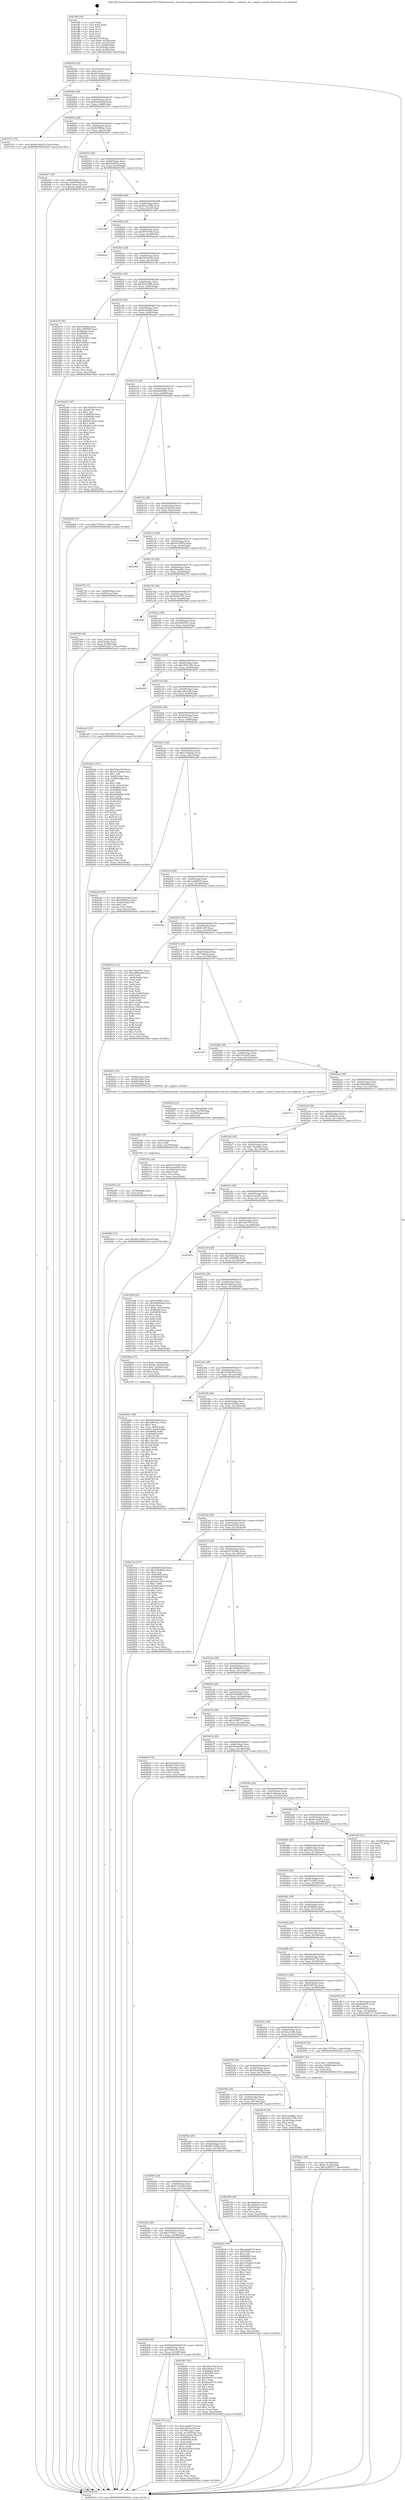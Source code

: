 digraph "0x401ff0" {
  label = "0x401ff0 (/mnt/c/Users/mathe/Desktop/tcc/POCII/binaries/extr_linuxdriversgpudrmamddisplaydcdcn10dcn10_hubbub.c_hubbub1_dcc_support_swizzle_Final-ollvm.out::main(0))"
  labelloc = "t"
  node[shape=record]

  Entry [label="",width=0.3,height=0.3,shape=circle,fillcolor=black,style=filled]
  "0x402022" [label="{
     0x402022 [32]\l
     | [instrs]\l
     &nbsp;&nbsp;0x402022 \<+6\>: mov -0xac(%rbp),%eax\l
     &nbsp;&nbsp;0x402028 \<+2\>: mov %eax,%ecx\l
     &nbsp;&nbsp;0x40202a \<+6\>: sub $0x84253ded,%ecx\l
     &nbsp;&nbsp;0x402030 \<+6\>: mov %eax,-0xb0(%rbp)\l
     &nbsp;&nbsp;0x402036 \<+6\>: mov %ecx,-0xb4(%rbp)\l
     &nbsp;&nbsp;0x40203c \<+6\>: je 0000000000403370 \<main+0x1380\>\l
  }"]
  "0x403370" [label="{
     0x403370\l
  }", style=dashed]
  "0x402042" [label="{
     0x402042 [28]\l
     | [instrs]\l
     &nbsp;&nbsp;0x402042 \<+5\>: jmp 0000000000402047 \<main+0x57\>\l
     &nbsp;&nbsp;0x402047 \<+6\>: mov -0xb0(%rbp),%eax\l
     &nbsp;&nbsp;0x40204d \<+5\>: sub $0x8a66bbdd,%eax\l
     &nbsp;&nbsp;0x402052 \<+6\>: mov %eax,-0xb8(%rbp)\l
     &nbsp;&nbsp;0x402058 \<+6\>: je 0000000000403331 \<main+0x1341\>\l
  }"]
  Exit [label="",width=0.3,height=0.3,shape=circle,fillcolor=black,style=filled,peripheries=2]
  "0x403331" [label="{
     0x403331 [15]\l
     | [instrs]\l
     &nbsp;&nbsp;0x403331 \<+10\>: movl $0x4e19d21b,-0xac(%rbp)\l
     &nbsp;&nbsp;0x40333b \<+5\>: jmp 00000000004034a0 \<main+0x14b0\>\l
  }"]
  "0x40205e" [label="{
     0x40205e [28]\l
     | [instrs]\l
     &nbsp;&nbsp;0x40205e \<+5\>: jmp 0000000000402063 \<main+0x73\>\l
     &nbsp;&nbsp;0x402063 \<+6\>: mov -0xb0(%rbp),%eax\l
     &nbsp;&nbsp;0x402069 \<+5\>: sub $0x8d59fbae,%eax\l
     &nbsp;&nbsp;0x40206e \<+6\>: mov %eax,-0xbc(%rbp)\l
     &nbsp;&nbsp;0x402074 \<+6\>: je 0000000000402a67 \<main+0xa77\>\l
  }"]
  "0x402d62" [label="{
     0x402d62 [15]\l
     | [instrs]\l
     &nbsp;&nbsp;0x402d62 \<+10\>: movl $0x99c3398d,-0xac(%rbp)\l
     &nbsp;&nbsp;0x402d6c \<+5\>: jmp 00000000004034a0 \<main+0x14b0\>\l
  }"]
  "0x402a67" [label="{
     0x402a67 [30]\l
     | [instrs]\l
     &nbsp;&nbsp;0x402a67 \<+4\>: mov -0x60(%rbp),%rax\l
     &nbsp;&nbsp;0x402a6b \<+4\>: movslq -0x64(%rbp),%rcx\l
     &nbsp;&nbsp;0x402a6f \<+7\>: movl $0x0,(%rax,%rcx,4)\l
     &nbsp;&nbsp;0x402a76 \<+10\>: movl $0x9ec3b2bf,-0xac(%rbp)\l
     &nbsp;&nbsp;0x402a80 \<+5\>: jmp 00000000004034a0 \<main+0x14b0\>\l
  }"]
  "0x40207a" [label="{
     0x40207a [28]\l
     | [instrs]\l
     &nbsp;&nbsp;0x40207a \<+5\>: jmp 000000000040207f \<main+0x8f\>\l
     &nbsp;&nbsp;0x40207f \<+6\>: mov -0xb0(%rbp),%eax\l
     &nbsp;&nbsp;0x402085 \<+5\>: sub $0x8fad52ce,%eax\l
     &nbsp;&nbsp;0x40208a \<+6\>: mov %eax,-0xc0(%rbp)\l
     &nbsp;&nbsp;0x402090 \<+6\>: je 000000000040279e \<main+0x7ae\>\l
  }"]
  "0x402d56" [label="{
     0x402d56 [12]\l
     | [instrs]\l
     &nbsp;&nbsp;0x402d56 \<+4\>: mov -0x70(%rbp),%rcx\l
     &nbsp;&nbsp;0x402d5a \<+3\>: mov %rcx,%rdi\l
     &nbsp;&nbsp;0x402d5d \<+5\>: call 0000000000401030 \<free@plt\>\l
     | [calls]\l
     &nbsp;&nbsp;0x401030 \{1\} (unknown)\l
  }"]
  "0x40279e" [label="{
     0x40279e\l
  }", style=dashed]
  "0x402096" [label="{
     0x402096 [28]\l
     | [instrs]\l
     &nbsp;&nbsp;0x402096 \<+5\>: jmp 000000000040209b \<main+0xab\>\l
     &nbsp;&nbsp;0x40209b \<+6\>: mov -0xb0(%rbp),%eax\l
     &nbsp;&nbsp;0x4020a1 \<+5\>: sub $0x903ea089,%eax\l
     &nbsp;&nbsp;0x4020a6 \<+6\>: mov %eax,-0xc4(%rbp)\l
     &nbsp;&nbsp;0x4020ac \<+6\>: je 00000000004033f8 \<main+0x1408\>\l
  }"]
  "0x402d44" [label="{
     0x402d44 [18]\l
     | [instrs]\l
     &nbsp;&nbsp;0x402d44 \<+4\>: mov -0x60(%rbp),%rcx\l
     &nbsp;&nbsp;0x402d48 \<+3\>: mov %rcx,%rdi\l
     &nbsp;&nbsp;0x402d4b \<+6\>: mov %eax,-0x190(%rbp)\l
     &nbsp;&nbsp;0x402d51 \<+5\>: call 0000000000401030 \<free@plt\>\l
     | [calls]\l
     &nbsp;&nbsp;0x401030 \{1\} (unknown)\l
  }"]
  "0x4033f8" [label="{
     0x4033f8\l
  }", style=dashed]
  "0x4020b2" [label="{
     0x4020b2 [28]\l
     | [instrs]\l
     &nbsp;&nbsp;0x4020b2 \<+5\>: jmp 00000000004020b7 \<main+0xc7\>\l
     &nbsp;&nbsp;0x4020b7 \<+6\>: mov -0xb0(%rbp),%eax\l
     &nbsp;&nbsp;0x4020bd \<+5\>: sub $0x907f1462,%eax\l
     &nbsp;&nbsp;0x4020c2 \<+6\>: mov %eax,-0xc8(%rbp)\l
     &nbsp;&nbsp;0x4020c8 \<+6\>: je 0000000000402eea \<main+0xefa\>\l
  }"]
  "0x402d2d" [label="{
     0x402d2d [23]\l
     | [instrs]\l
     &nbsp;&nbsp;0x402d2d \<+10\>: movabs $0x4040d6,%rdi\l
     &nbsp;&nbsp;0x402d37 \<+3\>: mov %eax,-0x78(%rbp)\l
     &nbsp;&nbsp;0x402d3a \<+3\>: mov -0x78(%rbp),%esi\l
     &nbsp;&nbsp;0x402d3d \<+2\>: mov $0x0,%al\l
     &nbsp;&nbsp;0x402d3f \<+5\>: call 0000000000401040 \<printf@plt\>\l
     | [calls]\l
     &nbsp;&nbsp;0x401040 \{1\} (unknown)\l
  }"]
  "0x402eea" [label="{
     0x402eea\l
  }", style=dashed]
  "0x4020ce" [label="{
     0x4020ce [28]\l
     | [instrs]\l
     &nbsp;&nbsp;0x4020ce \<+5\>: jmp 00000000004020d3 \<main+0xe3\>\l
     &nbsp;&nbsp;0x4020d3 \<+6\>: mov -0xb0(%rbp),%eax\l
     &nbsp;&nbsp;0x4020d9 \<+5\>: sub $0x965cfd25,%eax\l
     &nbsp;&nbsp;0x4020de \<+6\>: mov %eax,-0xcc(%rbp)\l
     &nbsp;&nbsp;0x4020e4 \<+6\>: je 000000000040319f \<main+0x11af\>\l
  }"]
  "0x4025f2" [label="{
     0x4025f2\l
  }", style=dashed]
  "0x40319f" [label="{
     0x40319f\l
  }", style=dashed]
  "0x4020ea" [label="{
     0x4020ea [28]\l
     | [instrs]\l
     &nbsp;&nbsp;0x4020ea \<+5\>: jmp 00000000004020ef \<main+0xff\>\l
     &nbsp;&nbsp;0x4020ef \<+6\>: mov -0xb0(%rbp),%eax\l
     &nbsp;&nbsp;0x4020f5 \<+5\>: sub $0x99c3398d,%eax\l
     &nbsp;&nbsp;0x4020fa \<+6\>: mov %eax,-0xd0(%rbp)\l
     &nbsp;&nbsp;0x402100 \<+6\>: je 0000000000403279 \<main+0x1289\>\l
  }"]
  "0x402c79" [label="{
     0x402c79 [112]\l
     | [instrs]\l
     &nbsp;&nbsp;0x402c79 \<+5\>: mov $0xeaab6074,%eax\l
     &nbsp;&nbsp;0x402c7e \<+5\>: mov $0xca819a3f,%ecx\l
     &nbsp;&nbsp;0x402c83 \<+4\>: mov -0x70(%rbp),%rdx\l
     &nbsp;&nbsp;0x402c87 \<+4\>: movslq -0x74(%rbp),%rsi\l
     &nbsp;&nbsp;0x402c8b \<+7\>: movl $0x0,(%rdx,%rsi,4)\l
     &nbsp;&nbsp;0x402c92 \<+7\>: mov 0x406064,%edi\l
     &nbsp;&nbsp;0x402c99 \<+8\>: mov 0x406068,%r8d\l
     &nbsp;&nbsp;0x402ca1 \<+3\>: mov %edi,%r9d\l
     &nbsp;&nbsp;0x402ca4 \<+7\>: add $0x81935548,%r9d\l
     &nbsp;&nbsp;0x402cab \<+4\>: sub $0x1,%r9d\l
     &nbsp;&nbsp;0x402caf \<+7\>: sub $0x81935548,%r9d\l
     &nbsp;&nbsp;0x402cb6 \<+4\>: imul %r9d,%edi\l
     &nbsp;&nbsp;0x402cba \<+3\>: and $0x1,%edi\l
     &nbsp;&nbsp;0x402cbd \<+3\>: cmp $0x0,%edi\l
     &nbsp;&nbsp;0x402cc0 \<+4\>: sete %r10b\l
     &nbsp;&nbsp;0x402cc4 \<+4\>: cmp $0xa,%r8d\l
     &nbsp;&nbsp;0x402cc8 \<+4\>: setl %r11b\l
     &nbsp;&nbsp;0x402ccc \<+3\>: mov %r10b,%bl\l
     &nbsp;&nbsp;0x402ccf \<+3\>: and %r11b,%bl\l
     &nbsp;&nbsp;0x402cd2 \<+3\>: xor %r11b,%r10b\l
     &nbsp;&nbsp;0x402cd5 \<+3\>: or %r10b,%bl\l
     &nbsp;&nbsp;0x402cd8 \<+3\>: test $0x1,%bl\l
     &nbsp;&nbsp;0x402cdb \<+3\>: cmovne %ecx,%eax\l
     &nbsp;&nbsp;0x402cde \<+6\>: mov %eax,-0xac(%rbp)\l
     &nbsp;&nbsp;0x402ce4 \<+5\>: jmp 00000000004034a0 \<main+0x14b0\>\l
  }"]
  "0x403279" [label="{
     0x403279 [91]\l
     | [instrs]\l
     &nbsp;&nbsp;0x403279 \<+5\>: mov $0x5a0fbffe,%eax\l
     &nbsp;&nbsp;0x40327e \<+5\>: mov $0x1c908506,%ecx\l
     &nbsp;&nbsp;0x403283 \<+7\>: mov 0x406064,%edx\l
     &nbsp;&nbsp;0x40328a \<+7\>: mov 0x406068,%esi\l
     &nbsp;&nbsp;0x403291 \<+2\>: mov %edx,%edi\l
     &nbsp;&nbsp;0x403293 \<+6\>: sub $0xf7d54627,%edi\l
     &nbsp;&nbsp;0x403299 \<+3\>: sub $0x1,%edi\l
     &nbsp;&nbsp;0x40329c \<+6\>: add $0xf7d54627,%edi\l
     &nbsp;&nbsp;0x4032a2 \<+3\>: imul %edi,%edx\l
     &nbsp;&nbsp;0x4032a5 \<+3\>: and $0x1,%edx\l
     &nbsp;&nbsp;0x4032a8 \<+3\>: cmp $0x0,%edx\l
     &nbsp;&nbsp;0x4032ab \<+4\>: sete %r8b\l
     &nbsp;&nbsp;0x4032af \<+3\>: cmp $0xa,%esi\l
     &nbsp;&nbsp;0x4032b2 \<+4\>: setl %r9b\l
     &nbsp;&nbsp;0x4032b6 \<+3\>: mov %r8b,%r10b\l
     &nbsp;&nbsp;0x4032b9 \<+3\>: and %r9b,%r10b\l
     &nbsp;&nbsp;0x4032bc \<+3\>: xor %r9b,%r8b\l
     &nbsp;&nbsp;0x4032bf \<+3\>: or %r8b,%r10b\l
     &nbsp;&nbsp;0x4032c2 \<+4\>: test $0x1,%r10b\l
     &nbsp;&nbsp;0x4032c6 \<+3\>: cmovne %ecx,%eax\l
     &nbsp;&nbsp;0x4032c9 \<+6\>: mov %eax,-0xac(%rbp)\l
     &nbsp;&nbsp;0x4032cf \<+5\>: jmp 00000000004034a0 \<main+0x14b0\>\l
  }"]
  "0x402106" [label="{
     0x402106 [28]\l
     | [instrs]\l
     &nbsp;&nbsp;0x402106 \<+5\>: jmp 000000000040210b \<main+0x11b\>\l
     &nbsp;&nbsp;0x40210b \<+6\>: mov -0xb0(%rbp),%eax\l
     &nbsp;&nbsp;0x402111 \<+5\>: sub $0x9ec3b2bf,%eax\l
     &nbsp;&nbsp;0x402116 \<+6\>: mov %eax,-0xd4(%rbp)\l
     &nbsp;&nbsp;0x40211c \<+6\>: je 0000000000402a85 \<main+0xa95\>\l
  }"]
  "0x402bae" [label="{
     0x402bae [26]\l
     | [instrs]\l
     &nbsp;&nbsp;0x402bae \<+4\>: mov %rax,-0x70(%rbp)\l
     &nbsp;&nbsp;0x402bb2 \<+7\>: movl $0x0,-0x74(%rbp)\l
     &nbsp;&nbsp;0x402bb9 \<+10\>: movl $0x3c585717,-0xac(%rbp)\l
     &nbsp;&nbsp;0x402bc3 \<+5\>: jmp 00000000004034a0 \<main+0x14b0\>\l
  }"]
  "0x402a85" [label="{
     0x402a85 [147]\l
     | [instrs]\l
     &nbsp;&nbsp;0x402a85 \<+5\>: mov $0x7fdd076c,%eax\l
     &nbsp;&nbsp;0x402a8a \<+5\>: mov $0x6fc185,%ecx\l
     &nbsp;&nbsp;0x402a8f \<+2\>: mov $0x1,%dl\l
     &nbsp;&nbsp;0x402a91 \<+7\>: mov 0x406064,%esi\l
     &nbsp;&nbsp;0x402a98 \<+7\>: mov 0x406068,%edi\l
     &nbsp;&nbsp;0x402a9f \<+3\>: mov %esi,%r8d\l
     &nbsp;&nbsp;0x402aa2 \<+7\>: sub $0x69e1ee81,%r8d\l
     &nbsp;&nbsp;0x402aa9 \<+4\>: sub $0x1,%r8d\l
     &nbsp;&nbsp;0x402aad \<+7\>: add $0x69e1ee81,%r8d\l
     &nbsp;&nbsp;0x402ab4 \<+4\>: imul %r8d,%esi\l
     &nbsp;&nbsp;0x402ab8 \<+3\>: and $0x1,%esi\l
     &nbsp;&nbsp;0x402abb \<+3\>: cmp $0x0,%esi\l
     &nbsp;&nbsp;0x402abe \<+4\>: sete %r9b\l
     &nbsp;&nbsp;0x402ac2 \<+3\>: cmp $0xa,%edi\l
     &nbsp;&nbsp;0x402ac5 \<+4\>: setl %r10b\l
     &nbsp;&nbsp;0x402ac9 \<+3\>: mov %r9b,%r11b\l
     &nbsp;&nbsp;0x402acc \<+4\>: xor $0xff,%r11b\l
     &nbsp;&nbsp;0x402ad0 \<+3\>: mov %r10b,%bl\l
     &nbsp;&nbsp;0x402ad3 \<+3\>: xor $0xff,%bl\l
     &nbsp;&nbsp;0x402ad6 \<+3\>: xor $0x0,%dl\l
     &nbsp;&nbsp;0x402ad9 \<+3\>: mov %r11b,%r14b\l
     &nbsp;&nbsp;0x402adc \<+4\>: and $0x0,%r14b\l
     &nbsp;&nbsp;0x402ae0 \<+3\>: and %dl,%r9b\l
     &nbsp;&nbsp;0x402ae3 \<+3\>: mov %bl,%r15b\l
     &nbsp;&nbsp;0x402ae6 \<+4\>: and $0x0,%r15b\l
     &nbsp;&nbsp;0x402aea \<+3\>: and %dl,%r10b\l
     &nbsp;&nbsp;0x402aed \<+3\>: or %r9b,%r14b\l
     &nbsp;&nbsp;0x402af0 \<+3\>: or %r10b,%r15b\l
     &nbsp;&nbsp;0x402af3 \<+3\>: xor %r15b,%r14b\l
     &nbsp;&nbsp;0x402af6 \<+3\>: or %bl,%r11b\l
     &nbsp;&nbsp;0x402af9 \<+4\>: xor $0xff,%r11b\l
     &nbsp;&nbsp;0x402afd \<+3\>: or $0x0,%dl\l
     &nbsp;&nbsp;0x402b00 \<+3\>: and %dl,%r11b\l
     &nbsp;&nbsp;0x402b03 \<+3\>: or %r11b,%r14b\l
     &nbsp;&nbsp;0x402b06 \<+4\>: test $0x1,%r14b\l
     &nbsp;&nbsp;0x402b0a \<+3\>: cmovne %ecx,%eax\l
     &nbsp;&nbsp;0x402b0d \<+6\>: mov %eax,-0xac(%rbp)\l
     &nbsp;&nbsp;0x402b13 \<+5\>: jmp 00000000004034a0 \<main+0x14b0\>\l
  }"]
  "0x402122" [label="{
     0x402122 [28]\l
     | [instrs]\l
     &nbsp;&nbsp;0x402122 \<+5\>: jmp 0000000000402127 \<main+0x137\>\l
     &nbsp;&nbsp;0x402127 \<+6\>: mov -0xb0(%rbp),%eax\l
     &nbsp;&nbsp;0x40212d \<+5\>: sub $0xa084bb46,%eax\l
     &nbsp;&nbsp;0x402132 \<+6\>: mov %eax,-0xd8(%rbp)\l
     &nbsp;&nbsp;0x402138 \<+6\>: je 0000000000402b88 \<main+0xb98\>\l
  }"]
  "0x4025d6" [label="{
     0x4025d6 [28]\l
     | [instrs]\l
     &nbsp;&nbsp;0x4025d6 \<+5\>: jmp 00000000004025db \<main+0x5eb\>\l
     &nbsp;&nbsp;0x4025db \<+6\>: mov -0xb0(%rbp),%eax\l
     &nbsp;&nbsp;0x4025e1 \<+5\>: sub $0x76581e9e,%eax\l
     &nbsp;&nbsp;0x4025e6 \<+6\>: mov %eax,-0x184(%rbp)\l
     &nbsp;&nbsp;0x4025ec \<+6\>: je 0000000000402c79 \<main+0xc89\>\l
  }"]
  "0x402b88" [label="{
     0x402b88 [15]\l
     | [instrs]\l
     &nbsp;&nbsp;0x402b88 \<+10\>: movl $0x71f79ec1,-0xac(%rbp)\l
     &nbsp;&nbsp;0x402b92 \<+5\>: jmp 00000000004034a0 \<main+0x14b0\>\l
  }"]
  "0x40213e" [label="{
     0x40213e [28]\l
     | [instrs]\l
     &nbsp;&nbsp;0x40213e \<+5\>: jmp 0000000000402143 \<main+0x153\>\l
     &nbsp;&nbsp;0x402143 \<+6\>: mov -0xb0(%rbp),%eax\l
     &nbsp;&nbsp;0x402149 \<+5\>: sub $0xa5c825c4,%eax\l
     &nbsp;&nbsp;0x40214e \<+6\>: mov %eax,-0xdc(%rbp)\l
     &nbsp;&nbsp;0x402154 \<+6\>: je 00000000004026ad \<main+0x6bd\>\l
  }"]
  "0x402947" [label="{
     0x402947 [91]\l
     | [instrs]\l
     &nbsp;&nbsp;0x402947 \<+5\>: mov $0x53ba16ef,%eax\l
     &nbsp;&nbsp;0x40294c \<+5\>: mov $0xd3e0ea37,%ecx\l
     &nbsp;&nbsp;0x402951 \<+7\>: mov 0x406064,%edx\l
     &nbsp;&nbsp;0x402958 \<+7\>: mov 0x406068,%esi\l
     &nbsp;&nbsp;0x40295f \<+2\>: mov %edx,%edi\l
     &nbsp;&nbsp;0x402961 \<+6\>: add $0x20a44714,%edi\l
     &nbsp;&nbsp;0x402967 \<+3\>: sub $0x1,%edi\l
     &nbsp;&nbsp;0x40296a \<+6\>: sub $0x20a44714,%edi\l
     &nbsp;&nbsp;0x402970 \<+3\>: imul %edi,%edx\l
     &nbsp;&nbsp;0x402973 \<+3\>: and $0x1,%edx\l
     &nbsp;&nbsp;0x402976 \<+3\>: cmp $0x0,%edx\l
     &nbsp;&nbsp;0x402979 \<+4\>: sete %r8b\l
     &nbsp;&nbsp;0x40297d \<+3\>: cmp $0xa,%esi\l
     &nbsp;&nbsp;0x402980 \<+4\>: setl %r9b\l
     &nbsp;&nbsp;0x402984 \<+3\>: mov %r8b,%r10b\l
     &nbsp;&nbsp;0x402987 \<+3\>: and %r9b,%r10b\l
     &nbsp;&nbsp;0x40298a \<+3\>: xor %r9b,%r8b\l
     &nbsp;&nbsp;0x40298d \<+3\>: or %r8b,%r10b\l
     &nbsp;&nbsp;0x402990 \<+4\>: test $0x1,%r10b\l
     &nbsp;&nbsp;0x402994 \<+3\>: cmovne %ecx,%eax\l
     &nbsp;&nbsp;0x402997 \<+6\>: mov %eax,-0xac(%rbp)\l
     &nbsp;&nbsp;0x40299d \<+5\>: jmp 00000000004034a0 \<main+0x14b0\>\l
  }"]
  "0x4026ad" [label="{
     0x4026ad\l
  }", style=dashed]
  "0x40215a" [label="{
     0x40215a [28]\l
     | [instrs]\l
     &nbsp;&nbsp;0x40215a \<+5\>: jmp 000000000040215f \<main+0x16f\>\l
     &nbsp;&nbsp;0x40215f \<+6\>: mov -0xb0(%rbp),%eax\l
     &nbsp;&nbsp;0x402165 \<+5\>: sub $0xb47d5d78,%eax\l
     &nbsp;&nbsp;0x40216a \<+6\>: mov %eax,-0xe0(%rbp)\l
     &nbsp;&nbsp;0x402170 \<+6\>: je 0000000000402f0e \<main+0xf1e\>\l
  }"]
  "0x4025ba" [label="{
     0x4025ba [28]\l
     | [instrs]\l
     &nbsp;&nbsp;0x4025ba \<+5\>: jmp 00000000004025bf \<main+0x5cf\>\l
     &nbsp;&nbsp;0x4025bf \<+6\>: mov -0xb0(%rbp),%eax\l
     &nbsp;&nbsp;0x4025c5 \<+5\>: sub $0x71f79ec1,%eax\l
     &nbsp;&nbsp;0x4025ca \<+6\>: mov %eax,-0x180(%rbp)\l
     &nbsp;&nbsp;0x4025d0 \<+6\>: je 0000000000402947 \<main+0x957\>\l
  }"]
  "0x402f0e" [label="{
     0x402f0e\l
  }", style=dashed]
  "0x402176" [label="{
     0x402176 [28]\l
     | [instrs]\l
     &nbsp;&nbsp;0x402176 \<+5\>: jmp 000000000040217b \<main+0x18b\>\l
     &nbsp;&nbsp;0x40217b \<+6\>: mov -0xb0(%rbp),%eax\l
     &nbsp;&nbsp;0x402181 \<+5\>: sub $0xb5dc68dc,%eax\l
     &nbsp;&nbsp;0x402186 \<+6\>: mov %eax,-0xe4(%rbp)\l
     &nbsp;&nbsp;0x40218c \<+6\>: je 000000000040275b \<main+0x76b\>\l
  }"]
  "0x403256" [label="{
     0x403256\l
  }", style=dashed]
  "0x40275b" [label="{
     0x40275b [13]\l
     | [instrs]\l
     &nbsp;&nbsp;0x40275b \<+4\>: mov -0x48(%rbp),%rax\l
     &nbsp;&nbsp;0x40275f \<+4\>: mov 0x8(%rax),%rdi\l
     &nbsp;&nbsp;0x402763 \<+5\>: call 0000000000401060 \<atoi@plt\>\l
     | [calls]\l
     &nbsp;&nbsp;0x401060 \{1\} (unknown)\l
  }"]
  "0x402192" [label="{
     0x402192 [28]\l
     | [instrs]\l
     &nbsp;&nbsp;0x402192 \<+5\>: jmp 0000000000402197 \<main+0x1a7\>\l
     &nbsp;&nbsp;0x402197 \<+6\>: mov -0xb0(%rbp),%eax\l
     &nbsp;&nbsp;0x40219d \<+5\>: sub $0xbbb9e752,%eax\l
     &nbsp;&nbsp;0x4021a2 \<+6\>: mov %eax,-0xe8(%rbp)\l
     &nbsp;&nbsp;0x4021a8 \<+6\>: je 000000000040306f \<main+0x107f\>\l
  }"]
  "0x40259e" [label="{
     0x40259e [28]\l
     | [instrs]\l
     &nbsp;&nbsp;0x40259e \<+5\>: jmp 00000000004025a3 \<main+0x5b3\>\l
     &nbsp;&nbsp;0x4025a3 \<+6\>: mov -0xb0(%rbp),%eax\l
     &nbsp;&nbsp;0x4025a9 \<+5\>: sub $0x6c351bdd,%eax\l
     &nbsp;&nbsp;0x4025ae \<+6\>: mov %eax,-0x17c(%rbp)\l
     &nbsp;&nbsp;0x4025b4 \<+6\>: je 0000000000403256 \<main+0x1266\>\l
  }"]
  "0x40306f" [label="{
     0x40306f\l
  }", style=dashed]
  "0x4021ae" [label="{
     0x4021ae [28]\l
     | [instrs]\l
     &nbsp;&nbsp;0x4021ae \<+5\>: jmp 00000000004021b3 \<main+0x1c3\>\l
     &nbsp;&nbsp;0x4021b3 \<+6\>: mov -0xb0(%rbp),%eax\l
     &nbsp;&nbsp;0x4021b9 \<+5\>: sub $0xc0fb9521,%eax\l
     &nbsp;&nbsp;0x4021be \<+6\>: mov %eax,-0xec(%rbp)\l
     &nbsp;&nbsp;0x4021c4 \<+6\>: je 0000000000402d71 \<main+0xd81\>\l
  }"]
  "0x402be6" [label="{
     0x402be6 [147]\l
     | [instrs]\l
     &nbsp;&nbsp;0x402be6 \<+5\>: mov $0xeaab6074,%eax\l
     &nbsp;&nbsp;0x402beb \<+5\>: mov $0x76581e9e,%ecx\l
     &nbsp;&nbsp;0x402bf0 \<+2\>: mov $0x1,%dl\l
     &nbsp;&nbsp;0x402bf2 \<+7\>: mov 0x406064,%esi\l
     &nbsp;&nbsp;0x402bf9 \<+7\>: mov 0x406068,%edi\l
     &nbsp;&nbsp;0x402c00 \<+3\>: mov %esi,%r8d\l
     &nbsp;&nbsp;0x402c03 \<+7\>: add $0xc702d9c5,%r8d\l
     &nbsp;&nbsp;0x402c0a \<+4\>: sub $0x1,%r8d\l
     &nbsp;&nbsp;0x402c0e \<+7\>: sub $0xc702d9c5,%r8d\l
     &nbsp;&nbsp;0x402c15 \<+4\>: imul %r8d,%esi\l
     &nbsp;&nbsp;0x402c19 \<+3\>: and $0x1,%esi\l
     &nbsp;&nbsp;0x402c1c \<+3\>: cmp $0x0,%esi\l
     &nbsp;&nbsp;0x402c1f \<+4\>: sete %r9b\l
     &nbsp;&nbsp;0x402c23 \<+3\>: cmp $0xa,%edi\l
     &nbsp;&nbsp;0x402c26 \<+4\>: setl %r10b\l
     &nbsp;&nbsp;0x402c2a \<+3\>: mov %r9b,%r11b\l
     &nbsp;&nbsp;0x402c2d \<+4\>: xor $0xff,%r11b\l
     &nbsp;&nbsp;0x402c31 \<+3\>: mov %r10b,%bl\l
     &nbsp;&nbsp;0x402c34 \<+3\>: xor $0xff,%bl\l
     &nbsp;&nbsp;0x402c37 \<+3\>: xor $0x1,%dl\l
     &nbsp;&nbsp;0x402c3a \<+3\>: mov %r11b,%r14b\l
     &nbsp;&nbsp;0x402c3d \<+4\>: and $0xff,%r14b\l
     &nbsp;&nbsp;0x402c41 \<+3\>: and %dl,%r9b\l
     &nbsp;&nbsp;0x402c44 \<+3\>: mov %bl,%r15b\l
     &nbsp;&nbsp;0x402c47 \<+4\>: and $0xff,%r15b\l
     &nbsp;&nbsp;0x402c4b \<+3\>: and %dl,%r10b\l
     &nbsp;&nbsp;0x402c4e \<+3\>: or %r9b,%r14b\l
     &nbsp;&nbsp;0x402c51 \<+3\>: or %r10b,%r15b\l
     &nbsp;&nbsp;0x402c54 \<+3\>: xor %r15b,%r14b\l
     &nbsp;&nbsp;0x402c57 \<+3\>: or %bl,%r11b\l
     &nbsp;&nbsp;0x402c5a \<+4\>: xor $0xff,%r11b\l
     &nbsp;&nbsp;0x402c5e \<+3\>: or $0x1,%dl\l
     &nbsp;&nbsp;0x402c61 \<+3\>: and %dl,%r11b\l
     &nbsp;&nbsp;0x402c64 \<+3\>: or %r11b,%r14b\l
     &nbsp;&nbsp;0x402c67 \<+4\>: test $0x1,%r14b\l
     &nbsp;&nbsp;0x402c6b \<+3\>: cmovne %ecx,%eax\l
     &nbsp;&nbsp;0x402c6e \<+6\>: mov %eax,-0xac(%rbp)\l
     &nbsp;&nbsp;0x402c74 \<+5\>: jmp 00000000004034a0 \<main+0x14b0\>\l
  }"]
  "0x402d71" [label="{
     0x402d71\l
  }", style=dashed]
  "0x4021ca" [label="{
     0x4021ca [28]\l
     | [instrs]\l
     &nbsp;&nbsp;0x4021ca \<+5\>: jmp 00000000004021cf \<main+0x1df\>\l
     &nbsp;&nbsp;0x4021cf \<+6\>: mov -0xb0(%rbp),%eax\l
     &nbsp;&nbsp;0x4021d5 \<+5\>: sub $0xc9541786,%eax\l
     &nbsp;&nbsp;0x4021da \<+6\>: mov %eax,-0xf0(%rbp)\l
     &nbsp;&nbsp;0x4021e0 \<+6\>: je 0000000000402652 \<main+0x662\>\l
  }"]
  "0x402892" [label="{
     0x402892 [166]\l
     | [instrs]\l
     &nbsp;&nbsp;0x402892 \<+5\>: mov $0x84253ded,%ecx\l
     &nbsp;&nbsp;0x402897 \<+5\>: mov $0x5e6f7ebc,%edx\l
     &nbsp;&nbsp;0x40289c \<+3\>: mov $0x1,%sil\l
     &nbsp;&nbsp;0x40289f \<+4\>: mov %rax,-0x60(%rbp)\l
     &nbsp;&nbsp;0x4028a3 \<+7\>: movl $0x0,-0x64(%rbp)\l
     &nbsp;&nbsp;0x4028aa \<+8\>: mov 0x406064,%r8d\l
     &nbsp;&nbsp;0x4028b2 \<+8\>: mov 0x406068,%r9d\l
     &nbsp;&nbsp;0x4028ba \<+3\>: mov %r8d,%r10d\l
     &nbsp;&nbsp;0x4028bd \<+7\>: sub $0x15d6cd15,%r10d\l
     &nbsp;&nbsp;0x4028c4 \<+4\>: sub $0x1,%r10d\l
     &nbsp;&nbsp;0x4028c8 \<+7\>: add $0x15d6cd15,%r10d\l
     &nbsp;&nbsp;0x4028cf \<+4\>: imul %r10d,%r8d\l
     &nbsp;&nbsp;0x4028d3 \<+4\>: and $0x1,%r8d\l
     &nbsp;&nbsp;0x4028d7 \<+4\>: cmp $0x0,%r8d\l
     &nbsp;&nbsp;0x4028db \<+4\>: sete %r11b\l
     &nbsp;&nbsp;0x4028df \<+4\>: cmp $0xa,%r9d\l
     &nbsp;&nbsp;0x4028e3 \<+3\>: setl %bl\l
     &nbsp;&nbsp;0x4028e6 \<+3\>: mov %r11b,%r14b\l
     &nbsp;&nbsp;0x4028e9 \<+4\>: xor $0xff,%r14b\l
     &nbsp;&nbsp;0x4028ed \<+3\>: mov %bl,%r15b\l
     &nbsp;&nbsp;0x4028f0 \<+4\>: xor $0xff,%r15b\l
     &nbsp;&nbsp;0x4028f4 \<+4\>: xor $0x1,%sil\l
     &nbsp;&nbsp;0x4028f8 \<+3\>: mov %r14b,%r12b\l
     &nbsp;&nbsp;0x4028fb \<+4\>: and $0xff,%r12b\l
     &nbsp;&nbsp;0x4028ff \<+3\>: and %sil,%r11b\l
     &nbsp;&nbsp;0x402902 \<+3\>: mov %r15b,%r13b\l
     &nbsp;&nbsp;0x402905 \<+4\>: and $0xff,%r13b\l
     &nbsp;&nbsp;0x402909 \<+3\>: and %sil,%bl\l
     &nbsp;&nbsp;0x40290c \<+3\>: or %r11b,%r12b\l
     &nbsp;&nbsp;0x40290f \<+3\>: or %bl,%r13b\l
     &nbsp;&nbsp;0x402912 \<+3\>: xor %r13b,%r12b\l
     &nbsp;&nbsp;0x402915 \<+3\>: or %r15b,%r14b\l
     &nbsp;&nbsp;0x402918 \<+4\>: xor $0xff,%r14b\l
     &nbsp;&nbsp;0x40291c \<+4\>: or $0x1,%sil\l
     &nbsp;&nbsp;0x402920 \<+3\>: and %sil,%r14b\l
     &nbsp;&nbsp;0x402923 \<+3\>: or %r14b,%r12b\l
     &nbsp;&nbsp;0x402926 \<+4\>: test $0x1,%r12b\l
     &nbsp;&nbsp;0x40292a \<+3\>: cmovne %edx,%ecx\l
     &nbsp;&nbsp;0x40292d \<+6\>: mov %ecx,-0xac(%rbp)\l
     &nbsp;&nbsp;0x402933 \<+5\>: jmp 00000000004034a0 \<main+0x14b0\>\l
  }"]
  "0x402652" [label="{
     0x402652\l
  }", style=dashed]
  "0x4021e6" [label="{
     0x4021e6 [28]\l
     | [instrs]\l
     &nbsp;&nbsp;0x4021e6 \<+5\>: jmp 00000000004021eb \<main+0x1fb\>\l
     &nbsp;&nbsp;0x4021eb \<+6\>: mov -0xb0(%rbp),%eax\l
     &nbsp;&nbsp;0x4021f1 \<+5\>: sub $0xca819a3f,%eax\l
     &nbsp;&nbsp;0x4021f6 \<+6\>: mov %eax,-0xf4(%rbp)\l
     &nbsp;&nbsp;0x4021fc \<+6\>: je 0000000000402ce9 \<main+0xcf9\>\l
  }"]
  "0x402582" [label="{
     0x402582 [28]\l
     | [instrs]\l
     &nbsp;&nbsp;0x402582 \<+5\>: jmp 0000000000402587 \<main+0x597\>\l
     &nbsp;&nbsp;0x402587 \<+6\>: mov -0xb0(%rbp),%eax\l
     &nbsp;&nbsp;0x40258d \<+5\>: sub $0x681728a5,%eax\l
     &nbsp;&nbsp;0x402592 \<+6\>: mov %eax,-0x178(%rbp)\l
     &nbsp;&nbsp;0x402598 \<+6\>: je 0000000000402be6 \<main+0xbf6\>\l
  }"]
  "0x402ce9" [label="{
     0x402ce9 [15]\l
     | [instrs]\l
     &nbsp;&nbsp;0x402ce9 \<+10\>: movl $0x5d93e776,-0xac(%rbp)\l
     &nbsp;&nbsp;0x402cf3 \<+5\>: jmp 00000000004034a0 \<main+0x14b0\>\l
  }"]
  "0x402202" [label="{
     0x402202 [28]\l
     | [instrs]\l
     &nbsp;&nbsp;0x402202 \<+5\>: jmp 0000000000402207 \<main+0x217\>\l
     &nbsp;&nbsp;0x402207 \<+6\>: mov -0xb0(%rbp),%eax\l
     &nbsp;&nbsp;0x40220d \<+5\>: sub $0xd3e0ea37,%eax\l
     &nbsp;&nbsp;0x402212 \<+6\>: mov %eax,-0xf8(%rbp)\l
     &nbsp;&nbsp;0x402218 \<+6\>: je 00000000004029a2 \<main+0x9b2\>\l
  }"]
  "0x402780" [label="{
     0x402780 [30]\l
     | [instrs]\l
     &nbsp;&nbsp;0x402780 \<+5\>: mov $0x8fad52ce,%eax\l
     &nbsp;&nbsp;0x402785 \<+5\>: mov $0xcdb0018,%ecx\l
     &nbsp;&nbsp;0x40278a \<+3\>: mov -0x30(%rbp),%edx\l
     &nbsp;&nbsp;0x40278d \<+3\>: cmp $0x1,%edx\l
     &nbsp;&nbsp;0x402790 \<+3\>: cmovl %ecx,%eax\l
     &nbsp;&nbsp;0x402793 \<+6\>: mov %eax,-0xac(%rbp)\l
     &nbsp;&nbsp;0x402799 \<+5\>: jmp 00000000004034a0 \<main+0x14b0\>\l
  }"]
  "0x4029a2" [label="{
     0x4029a2 [167]\l
     | [instrs]\l
     &nbsp;&nbsp;0x4029a2 \<+5\>: mov $0x53ba16ef,%eax\l
     &nbsp;&nbsp;0x4029a7 \<+5\>: mov $0xe152da4a,%ecx\l
     &nbsp;&nbsp;0x4029ac \<+2\>: mov $0x1,%dl\l
     &nbsp;&nbsp;0x4029ae \<+3\>: mov -0x64(%rbp),%esi\l
     &nbsp;&nbsp;0x4029b1 \<+3\>: cmp -0x58(%rbp),%esi\l
     &nbsp;&nbsp;0x4029b4 \<+4\>: setl %dil\l
     &nbsp;&nbsp;0x4029b8 \<+4\>: and $0x1,%dil\l
     &nbsp;&nbsp;0x4029bc \<+4\>: mov %dil,-0x2a(%rbp)\l
     &nbsp;&nbsp;0x4029c0 \<+7\>: mov 0x406064,%esi\l
     &nbsp;&nbsp;0x4029c7 \<+8\>: mov 0x406068,%r8d\l
     &nbsp;&nbsp;0x4029cf \<+3\>: mov %esi,%r9d\l
     &nbsp;&nbsp;0x4029d2 \<+7\>: add $0x405fbf84,%r9d\l
     &nbsp;&nbsp;0x4029d9 \<+4\>: sub $0x1,%r9d\l
     &nbsp;&nbsp;0x4029dd \<+7\>: sub $0x405fbf84,%r9d\l
     &nbsp;&nbsp;0x4029e4 \<+4\>: imul %r9d,%esi\l
     &nbsp;&nbsp;0x4029e8 \<+3\>: and $0x1,%esi\l
     &nbsp;&nbsp;0x4029eb \<+3\>: cmp $0x0,%esi\l
     &nbsp;&nbsp;0x4029ee \<+4\>: sete %dil\l
     &nbsp;&nbsp;0x4029f2 \<+4\>: cmp $0xa,%r8d\l
     &nbsp;&nbsp;0x4029f6 \<+4\>: setl %r10b\l
     &nbsp;&nbsp;0x4029fa \<+3\>: mov %dil,%r11b\l
     &nbsp;&nbsp;0x4029fd \<+4\>: xor $0xff,%r11b\l
     &nbsp;&nbsp;0x402a01 \<+3\>: mov %r10b,%bl\l
     &nbsp;&nbsp;0x402a04 \<+3\>: xor $0xff,%bl\l
     &nbsp;&nbsp;0x402a07 \<+3\>: xor $0x0,%dl\l
     &nbsp;&nbsp;0x402a0a \<+3\>: mov %r11b,%r14b\l
     &nbsp;&nbsp;0x402a0d \<+4\>: and $0x0,%r14b\l
     &nbsp;&nbsp;0x402a11 \<+3\>: and %dl,%dil\l
     &nbsp;&nbsp;0x402a14 \<+3\>: mov %bl,%r15b\l
     &nbsp;&nbsp;0x402a17 \<+4\>: and $0x0,%r15b\l
     &nbsp;&nbsp;0x402a1b \<+3\>: and %dl,%r10b\l
     &nbsp;&nbsp;0x402a1e \<+3\>: or %dil,%r14b\l
     &nbsp;&nbsp;0x402a21 \<+3\>: or %r10b,%r15b\l
     &nbsp;&nbsp;0x402a24 \<+3\>: xor %r15b,%r14b\l
     &nbsp;&nbsp;0x402a27 \<+3\>: or %bl,%r11b\l
     &nbsp;&nbsp;0x402a2a \<+4\>: xor $0xff,%r11b\l
     &nbsp;&nbsp;0x402a2e \<+3\>: or $0x0,%dl\l
     &nbsp;&nbsp;0x402a31 \<+3\>: and %dl,%r11b\l
     &nbsp;&nbsp;0x402a34 \<+3\>: or %r11b,%r14b\l
     &nbsp;&nbsp;0x402a37 \<+4\>: test $0x1,%r14b\l
     &nbsp;&nbsp;0x402a3b \<+3\>: cmovne %ecx,%eax\l
     &nbsp;&nbsp;0x402a3e \<+6\>: mov %eax,-0xac(%rbp)\l
     &nbsp;&nbsp;0x402a44 \<+5\>: jmp 00000000004034a0 \<main+0x14b0\>\l
  }"]
  "0x40221e" [label="{
     0x40221e [28]\l
     | [instrs]\l
     &nbsp;&nbsp;0x40221e \<+5\>: jmp 0000000000402223 \<main+0x233\>\l
     &nbsp;&nbsp;0x402223 \<+6\>: mov -0xb0(%rbp),%eax\l
     &nbsp;&nbsp;0x402229 \<+5\>: sub $0xe152da4a,%eax\l
     &nbsp;&nbsp;0x40222e \<+6\>: mov %eax,-0xfc(%rbp)\l
     &nbsp;&nbsp;0x402234 \<+6\>: je 0000000000402a49 \<main+0xa59\>\l
  }"]
  "0x402768" [label="{
     0x402768 [24]\l
     | [instrs]\l
     &nbsp;&nbsp;0x402768 \<+3\>: mov %eax,-0x4c(%rbp)\l
     &nbsp;&nbsp;0x40276b \<+3\>: mov -0x4c(%rbp),%eax\l
     &nbsp;&nbsp;0x40276e \<+3\>: mov %eax,-0x30(%rbp)\l
     &nbsp;&nbsp;0x402771 \<+10\>: movl $0x653fa613,-0xac(%rbp)\l
     &nbsp;&nbsp;0x40277b \<+5\>: jmp 00000000004034a0 \<main+0x14b0\>\l
  }"]
  "0x402a49" [label="{
     0x402a49 [30]\l
     | [instrs]\l
     &nbsp;&nbsp;0x402a49 \<+5\>: mov $0x5ebe7a46,%eax\l
     &nbsp;&nbsp;0x402a4e \<+5\>: mov $0x8d59fbae,%ecx\l
     &nbsp;&nbsp;0x402a53 \<+3\>: mov -0x2a(%rbp),%dl\l
     &nbsp;&nbsp;0x402a56 \<+3\>: test $0x1,%dl\l
     &nbsp;&nbsp;0x402a59 \<+3\>: cmovne %ecx,%eax\l
     &nbsp;&nbsp;0x402a5c \<+6\>: mov %eax,-0xac(%rbp)\l
     &nbsp;&nbsp;0x402a62 \<+5\>: jmp 00000000004034a0 \<main+0x14b0\>\l
  }"]
  "0x40223a" [label="{
     0x40223a [28]\l
     | [instrs]\l
     &nbsp;&nbsp;0x40223a \<+5\>: jmp 000000000040223f \<main+0x24f\>\l
     &nbsp;&nbsp;0x40223f \<+6\>: mov -0xb0(%rbp),%eax\l
     &nbsp;&nbsp;0x402245 \<+5\>: sub $0xeaab6074,%eax\l
     &nbsp;&nbsp;0x40224a \<+6\>: mov %eax,-0x100(%rbp)\l
     &nbsp;&nbsp;0x402250 \<+6\>: je 00000000004033da \<main+0x13ea\>\l
  }"]
  "0x401ff0" [label="{
     0x401ff0 [50]\l
     | [instrs]\l
     &nbsp;&nbsp;0x401ff0 \<+1\>: push %rbp\l
     &nbsp;&nbsp;0x401ff1 \<+3\>: mov %rsp,%rbp\l
     &nbsp;&nbsp;0x401ff4 \<+2\>: push %r15\l
     &nbsp;&nbsp;0x401ff6 \<+2\>: push %r14\l
     &nbsp;&nbsp;0x401ff8 \<+2\>: push %r13\l
     &nbsp;&nbsp;0x401ffa \<+2\>: push %r12\l
     &nbsp;&nbsp;0x401ffc \<+1\>: push %rbx\l
     &nbsp;&nbsp;0x401ffd \<+7\>: sub $0x178,%rsp\l
     &nbsp;&nbsp;0x402004 \<+7\>: movl $0x0,-0x38(%rbp)\l
     &nbsp;&nbsp;0x40200b \<+3\>: mov %edi,-0x3c(%rbp)\l
     &nbsp;&nbsp;0x40200e \<+4\>: mov %rsi,-0x48(%rbp)\l
     &nbsp;&nbsp;0x402012 \<+3\>: mov -0x3c(%rbp),%edi\l
     &nbsp;&nbsp;0x402015 \<+3\>: mov %edi,-0x34(%rbp)\l
     &nbsp;&nbsp;0x402018 \<+10\>: movl $0x62a5def2,-0xac(%rbp)\l
  }"]
  "0x4033da" [label="{
     0x4033da\l
  }", style=dashed]
  "0x402256" [label="{
     0x402256 [28]\l
     | [instrs]\l
     &nbsp;&nbsp;0x402256 \<+5\>: jmp 000000000040225b \<main+0x26b\>\l
     &nbsp;&nbsp;0x40225b \<+6\>: mov -0xb0(%rbp),%eax\l
     &nbsp;&nbsp;0x402261 \<+5\>: sub $0x6fc185,%eax\l
     &nbsp;&nbsp;0x402266 \<+6\>: mov %eax,-0x104(%rbp)\l
     &nbsp;&nbsp;0x40226c \<+6\>: je 0000000000402b18 \<main+0xb28\>\l
  }"]
  "0x4034a0" [label="{
     0x4034a0 [5]\l
     | [instrs]\l
     &nbsp;&nbsp;0x4034a0 \<+5\>: jmp 0000000000402022 \<main+0x32\>\l
  }"]
  "0x402b18" [label="{
     0x402b18 [112]\l
     | [instrs]\l
     &nbsp;&nbsp;0x402b18 \<+5\>: mov $0x7fdd076c,%eax\l
     &nbsp;&nbsp;0x402b1d \<+5\>: mov $0xa084bb46,%ecx\l
     &nbsp;&nbsp;0x402b22 \<+2\>: xor %edx,%edx\l
     &nbsp;&nbsp;0x402b24 \<+3\>: mov -0x64(%rbp),%esi\l
     &nbsp;&nbsp;0x402b27 \<+2\>: mov %edx,%edi\l
     &nbsp;&nbsp;0x402b29 \<+2\>: sub %esi,%edi\l
     &nbsp;&nbsp;0x402b2b \<+2\>: mov %edx,%esi\l
     &nbsp;&nbsp;0x402b2d \<+3\>: sub $0x1,%esi\l
     &nbsp;&nbsp;0x402b30 \<+2\>: add %esi,%edi\l
     &nbsp;&nbsp;0x402b32 \<+2\>: sub %edi,%edx\l
     &nbsp;&nbsp;0x402b34 \<+3\>: mov %edx,-0x64(%rbp)\l
     &nbsp;&nbsp;0x402b37 \<+7\>: mov 0x406064,%edx\l
     &nbsp;&nbsp;0x402b3e \<+7\>: mov 0x406068,%esi\l
     &nbsp;&nbsp;0x402b45 \<+2\>: mov %edx,%edi\l
     &nbsp;&nbsp;0x402b47 \<+6\>: sub $0x2133e9e0,%edi\l
     &nbsp;&nbsp;0x402b4d \<+3\>: sub $0x1,%edi\l
     &nbsp;&nbsp;0x402b50 \<+6\>: add $0x2133e9e0,%edi\l
     &nbsp;&nbsp;0x402b56 \<+3\>: imul %edi,%edx\l
     &nbsp;&nbsp;0x402b59 \<+3\>: and $0x1,%edx\l
     &nbsp;&nbsp;0x402b5c \<+3\>: cmp $0x0,%edx\l
     &nbsp;&nbsp;0x402b5f \<+4\>: sete %r8b\l
     &nbsp;&nbsp;0x402b63 \<+3\>: cmp $0xa,%esi\l
     &nbsp;&nbsp;0x402b66 \<+4\>: setl %r9b\l
     &nbsp;&nbsp;0x402b6a \<+3\>: mov %r8b,%r10b\l
     &nbsp;&nbsp;0x402b6d \<+3\>: and %r9b,%r10b\l
     &nbsp;&nbsp;0x402b70 \<+3\>: xor %r9b,%r8b\l
     &nbsp;&nbsp;0x402b73 \<+3\>: or %r8b,%r10b\l
     &nbsp;&nbsp;0x402b76 \<+4\>: test $0x1,%r10b\l
     &nbsp;&nbsp;0x402b7a \<+3\>: cmovne %ecx,%eax\l
     &nbsp;&nbsp;0x402b7d \<+6\>: mov %eax,-0xac(%rbp)\l
     &nbsp;&nbsp;0x402b83 \<+5\>: jmp 00000000004034a0 \<main+0x14b0\>\l
  }"]
  "0x402272" [label="{
     0x402272 [28]\l
     | [instrs]\l
     &nbsp;&nbsp;0x402272 \<+5\>: jmp 0000000000402277 \<main+0x287\>\l
     &nbsp;&nbsp;0x402277 \<+6\>: mov -0xb0(%rbp),%eax\l
     &nbsp;&nbsp;0x40227d \<+5\>: sub $0x17a6bea,%eax\l
     &nbsp;&nbsp;0x402282 \<+6\>: mov %eax,-0x108(%rbp)\l
     &nbsp;&nbsp;0x402288 \<+6\>: je 0000000000403355 \<main+0x1365\>\l
  }"]
  "0x402566" [label="{
     0x402566 [28]\l
     | [instrs]\l
     &nbsp;&nbsp;0x402566 \<+5\>: jmp 000000000040256b \<main+0x57b\>\l
     &nbsp;&nbsp;0x40256b \<+6\>: mov -0xb0(%rbp),%eax\l
     &nbsp;&nbsp;0x402571 \<+5\>: sub $0x653fa613,%eax\l
     &nbsp;&nbsp;0x402576 \<+6\>: mov %eax,-0x174(%rbp)\l
     &nbsp;&nbsp;0x40257c \<+6\>: je 0000000000402780 \<main+0x790\>\l
  }"]
  "0x403355" [label="{
     0x403355\l
  }", style=dashed]
  "0x40228e" [label="{
     0x40228e [28]\l
     | [instrs]\l
     &nbsp;&nbsp;0x40228e \<+5\>: jmp 0000000000402293 \<main+0x2a3\>\l
     &nbsp;&nbsp;0x402293 \<+6\>: mov -0xb0(%rbp),%eax\l
     &nbsp;&nbsp;0x402299 \<+5\>: sub $0x35c2a04,%eax\l
     &nbsp;&nbsp;0x40229e \<+6\>: mov %eax,-0x10c(%rbp)\l
     &nbsp;&nbsp;0x4022a4 \<+6\>: je 0000000000402d1a \<main+0xd2a\>\l
  }"]
  "0x402634" [label="{
     0x402634 [30]\l
     | [instrs]\l
     &nbsp;&nbsp;0x402634 \<+5\>: mov $0xb5dc68dc,%eax\l
     &nbsp;&nbsp;0x402639 \<+5\>: mov $0xc9541786,%ecx\l
     &nbsp;&nbsp;0x40263e \<+3\>: mov -0x34(%rbp),%edx\l
     &nbsp;&nbsp;0x402641 \<+3\>: cmp $0x2,%edx\l
     &nbsp;&nbsp;0x402644 \<+3\>: cmovne %ecx,%eax\l
     &nbsp;&nbsp;0x402647 \<+6\>: mov %eax,-0xac(%rbp)\l
     &nbsp;&nbsp;0x40264d \<+5\>: jmp 00000000004034a0 \<main+0x14b0\>\l
  }"]
  "0x402d1a" [label="{
     0x402d1a [19]\l
     | [instrs]\l
     &nbsp;&nbsp;0x402d1a \<+3\>: mov -0x50(%rbp),%edi\l
     &nbsp;&nbsp;0x402d1d \<+3\>: mov -0x54(%rbp),%esi\l
     &nbsp;&nbsp;0x402d20 \<+4\>: mov -0x60(%rbp),%rdx\l
     &nbsp;&nbsp;0x402d24 \<+4\>: mov -0x70(%rbp),%rcx\l
     &nbsp;&nbsp;0x402d28 \<+5\>: call 0000000000401240 \<hubbub1_dcc_support_swizzle\>\l
     | [calls]\l
     &nbsp;&nbsp;0x401240 \{1\} (/mnt/c/Users/mathe/Desktop/tcc/POCII/binaries/extr_linuxdriversgpudrmamddisplaydcdcn10dcn10_hubbub.c_hubbub1_dcc_support_swizzle_Final-ollvm.out::hubbub1_dcc_support_swizzle)\l
  }"]
  "0x4022aa" [label="{
     0x4022aa [28]\l
     | [instrs]\l
     &nbsp;&nbsp;0x4022aa \<+5\>: jmp 00000000004022af \<main+0x2bf\>\l
     &nbsp;&nbsp;0x4022af \<+6\>: mov -0xb0(%rbp),%eax\l
     &nbsp;&nbsp;0x4022b5 \<+5\>: sub $0x80b096f,%eax\l
     &nbsp;&nbsp;0x4022ba \<+6\>: mov %eax,-0x110(%rbp)\l
     &nbsp;&nbsp;0x4022c0 \<+6\>: je 0000000000403111 \<main+0x1121\>\l
  }"]
  "0x40254a" [label="{
     0x40254a [28]\l
     | [instrs]\l
     &nbsp;&nbsp;0x40254a \<+5\>: jmp 000000000040254f \<main+0x55f\>\l
     &nbsp;&nbsp;0x40254f \<+6\>: mov -0xb0(%rbp),%eax\l
     &nbsp;&nbsp;0x402555 \<+5\>: sub $0x62a5def2,%eax\l
     &nbsp;&nbsp;0x40255a \<+6\>: mov %eax,-0x170(%rbp)\l
     &nbsp;&nbsp;0x402560 \<+6\>: je 0000000000402634 \<main+0x644\>\l
  }"]
  "0x403111" [label="{
     0x403111\l
  }", style=dashed]
  "0x4022c6" [label="{
     0x4022c6 [28]\l
     | [instrs]\l
     &nbsp;&nbsp;0x4022c6 \<+5\>: jmp 00000000004022cb \<main+0x2db\>\l
     &nbsp;&nbsp;0x4022cb \<+6\>: mov -0xb0(%rbp),%eax\l
     &nbsp;&nbsp;0x4022d1 \<+5\>: sub $0xcdb0018,%eax\l
     &nbsp;&nbsp;0x4022d6 \<+6\>: mov %eax,-0x114(%rbp)\l
     &nbsp;&nbsp;0x4022dc \<+6\>: je 00000000004027bc \<main+0x7cc\>\l
  }"]
  "0x402b97" [label="{
     0x402b97 [23]\l
     | [instrs]\l
     &nbsp;&nbsp;0x402b97 \<+7\>: movl $0x1,-0x68(%rbp)\l
     &nbsp;&nbsp;0x402b9e \<+4\>: movslq -0x68(%rbp),%rax\l
     &nbsp;&nbsp;0x402ba2 \<+4\>: shl $0x2,%rax\l
     &nbsp;&nbsp;0x402ba6 \<+3\>: mov %rax,%rdi\l
     &nbsp;&nbsp;0x402ba9 \<+5\>: call 0000000000401050 \<malloc@plt\>\l
     | [calls]\l
     &nbsp;&nbsp;0x401050 \{1\} (unknown)\l
  }"]
  "0x4027bc" [label="{
     0x4027bc [30]\l
     | [instrs]\l
     &nbsp;&nbsp;0x4027bc \<+5\>: mov $0x6c351bdd,%eax\l
     &nbsp;&nbsp;0x4027c1 \<+5\>: mov $0x2ea4a93b,%ecx\l
     &nbsp;&nbsp;0x4027c6 \<+3\>: mov -0x30(%rbp),%edx\l
     &nbsp;&nbsp;0x4027c9 \<+3\>: cmp $0x0,%edx\l
     &nbsp;&nbsp;0x4027cc \<+3\>: cmove %ecx,%eax\l
     &nbsp;&nbsp;0x4027cf \<+6\>: mov %eax,-0xac(%rbp)\l
     &nbsp;&nbsp;0x4027d5 \<+5\>: jmp 00000000004034a0 \<main+0x14b0\>\l
  }"]
  "0x4022e2" [label="{
     0x4022e2 [28]\l
     | [instrs]\l
     &nbsp;&nbsp;0x4022e2 \<+5\>: jmp 00000000004022e7 \<main+0x2f7\>\l
     &nbsp;&nbsp;0x4022e7 \<+6\>: mov -0xb0(%rbp),%eax\l
     &nbsp;&nbsp;0x4022ed \<+5\>: sub $0x176aba65,%eax\l
     &nbsp;&nbsp;0x4022f2 \<+6\>: mov %eax,-0x118(%rbp)\l
     &nbsp;&nbsp;0x4022f8 \<+6\>: je 0000000000403480 \<main+0x1490\>\l
  }"]
  "0x40252e" [label="{
     0x40252e [28]\l
     | [instrs]\l
     &nbsp;&nbsp;0x40252e \<+5\>: jmp 0000000000402533 \<main+0x543\>\l
     &nbsp;&nbsp;0x402533 \<+6\>: mov -0xb0(%rbp),%eax\l
     &nbsp;&nbsp;0x402539 \<+5\>: sub $0x5ebe7a46,%eax\l
     &nbsp;&nbsp;0x40253e \<+6\>: mov %eax,-0x16c(%rbp)\l
     &nbsp;&nbsp;0x402544 \<+6\>: je 0000000000402b97 \<main+0xba7\>\l
  }"]
  "0x403480" [label="{
     0x403480\l
  }", style=dashed]
  "0x4022fe" [label="{
     0x4022fe [28]\l
     | [instrs]\l
     &nbsp;&nbsp;0x4022fe \<+5\>: jmp 0000000000402303 \<main+0x313\>\l
     &nbsp;&nbsp;0x402303 \<+6\>: mov -0xb0(%rbp),%eax\l
     &nbsp;&nbsp;0x402309 \<+5\>: sub $0x1ac02201,%eax\l
     &nbsp;&nbsp;0x40230e \<+6\>: mov %eax,-0x11c(%rbp)\l
     &nbsp;&nbsp;0x402314 \<+6\>: je 0000000000402f5a \<main+0xf6a\>\l
  }"]
  "0x402938" [label="{
     0x402938 [15]\l
     | [instrs]\l
     &nbsp;&nbsp;0x402938 \<+10\>: movl $0x71f79ec1,-0xac(%rbp)\l
     &nbsp;&nbsp;0x402942 \<+5\>: jmp 00000000004034a0 \<main+0x14b0\>\l
  }"]
  "0x402f5a" [label="{
     0x402f5a\l
  }", style=dashed]
  "0x40231a" [label="{
     0x40231a [28]\l
     | [instrs]\l
     &nbsp;&nbsp;0x40231a \<+5\>: jmp 000000000040231f \<main+0x32f\>\l
     &nbsp;&nbsp;0x40231f \<+6\>: mov -0xb0(%rbp),%eax\l
     &nbsp;&nbsp;0x402325 \<+5\>: sub $0x1c8c757f,%eax\l
     &nbsp;&nbsp;0x40232a \<+6\>: mov %eax,-0x120(%rbp)\l
     &nbsp;&nbsp;0x402330 \<+6\>: je 000000000040307e \<main+0x108e\>\l
  }"]
  "0x402512" [label="{
     0x402512 [28]\l
     | [instrs]\l
     &nbsp;&nbsp;0x402512 \<+5\>: jmp 0000000000402517 \<main+0x527\>\l
     &nbsp;&nbsp;0x402517 \<+6\>: mov -0xb0(%rbp),%eax\l
     &nbsp;&nbsp;0x40251d \<+5\>: sub $0x5e6f7ebc,%eax\l
     &nbsp;&nbsp;0x402522 \<+6\>: mov %eax,-0x168(%rbp)\l
     &nbsp;&nbsp;0x402528 \<+6\>: je 0000000000402938 \<main+0x948\>\l
  }"]
  "0x40307e" [label="{
     0x40307e\l
  }", style=dashed]
  "0x402336" [label="{
     0x402336 [28]\l
     | [instrs]\l
     &nbsp;&nbsp;0x402336 \<+5\>: jmp 000000000040233b \<main+0x34b\>\l
     &nbsp;&nbsp;0x40233b \<+6\>: mov -0xb0(%rbp),%eax\l
     &nbsp;&nbsp;0x402341 \<+5\>: sub $0x1c908506,%eax\l
     &nbsp;&nbsp;0x402346 \<+6\>: mov %eax,-0x124(%rbp)\l
     &nbsp;&nbsp;0x40234c \<+6\>: je 00000000004032d4 \<main+0x12e4\>\l
  }"]
  "0x402cf8" [label="{
     0x402cf8 [34]\l
     | [instrs]\l
     &nbsp;&nbsp;0x402cf8 \<+3\>: mov -0x74(%rbp),%eax\l
     &nbsp;&nbsp;0x402cfb \<+5\>: add $0xff43fc05,%eax\l
     &nbsp;&nbsp;0x402d00 \<+3\>: add $0x1,%eax\l
     &nbsp;&nbsp;0x402d03 \<+5\>: sub $0xff43fc05,%eax\l
     &nbsp;&nbsp;0x402d08 \<+3\>: mov %eax,-0x74(%rbp)\l
     &nbsp;&nbsp;0x402d0b \<+10\>: movl $0x3c585717,-0xac(%rbp)\l
     &nbsp;&nbsp;0x402d15 \<+5\>: jmp 00000000004034a0 \<main+0x14b0\>\l
  }"]
  "0x4032d4" [label="{
     0x4032d4 [93]\l
     | [instrs]\l
     &nbsp;&nbsp;0x4032d4 \<+5\>: mov $0x5a0fbffe,%eax\l
     &nbsp;&nbsp;0x4032d9 \<+5\>: mov $0x8a66bbdd,%ecx\l
     &nbsp;&nbsp;0x4032de \<+2\>: xor %edx,%edx\l
     &nbsp;&nbsp;0x4032e0 \<+7\>: movl $0x0,-0x38(%rbp)\l
     &nbsp;&nbsp;0x4032e7 \<+7\>: mov 0x406064,%esi\l
     &nbsp;&nbsp;0x4032ee \<+7\>: mov 0x406068,%edi\l
     &nbsp;&nbsp;0x4032f5 \<+3\>: sub $0x1,%edx\l
     &nbsp;&nbsp;0x4032f8 \<+3\>: mov %esi,%r8d\l
     &nbsp;&nbsp;0x4032fb \<+3\>: add %edx,%r8d\l
     &nbsp;&nbsp;0x4032fe \<+4\>: imul %r8d,%esi\l
     &nbsp;&nbsp;0x403302 \<+3\>: and $0x1,%esi\l
     &nbsp;&nbsp;0x403305 \<+3\>: cmp $0x0,%esi\l
     &nbsp;&nbsp;0x403308 \<+4\>: sete %r9b\l
     &nbsp;&nbsp;0x40330c \<+3\>: cmp $0xa,%edi\l
     &nbsp;&nbsp;0x40330f \<+4\>: setl %r10b\l
     &nbsp;&nbsp;0x403313 \<+3\>: mov %r9b,%r11b\l
     &nbsp;&nbsp;0x403316 \<+3\>: and %r10b,%r11b\l
     &nbsp;&nbsp;0x403319 \<+3\>: xor %r10b,%r9b\l
     &nbsp;&nbsp;0x40331c \<+3\>: or %r9b,%r11b\l
     &nbsp;&nbsp;0x40331f \<+4\>: test $0x1,%r11b\l
     &nbsp;&nbsp;0x403323 \<+3\>: cmovne %ecx,%eax\l
     &nbsp;&nbsp;0x403326 \<+6\>: mov %eax,-0xac(%rbp)\l
     &nbsp;&nbsp;0x40332c \<+5\>: jmp 00000000004034a0 \<main+0x14b0\>\l
  }"]
  "0x402352" [label="{
     0x402352 [28]\l
     | [instrs]\l
     &nbsp;&nbsp;0x402352 \<+5\>: jmp 0000000000402357 \<main+0x367\>\l
     &nbsp;&nbsp;0x402357 \<+6\>: mov -0xb0(%rbp),%eax\l
     &nbsp;&nbsp;0x40235d \<+5\>: sub $0x220e8be2,%eax\l
     &nbsp;&nbsp;0x402362 \<+6\>: mov %eax,-0x128(%rbp)\l
     &nbsp;&nbsp;0x402368 \<+6\>: je 000000000040286d \<main+0x87d\>\l
  }"]
  "0x4024f6" [label="{
     0x4024f6 [28]\l
     | [instrs]\l
     &nbsp;&nbsp;0x4024f6 \<+5\>: jmp 00000000004024fb \<main+0x50b\>\l
     &nbsp;&nbsp;0x4024fb \<+6\>: mov -0xb0(%rbp),%eax\l
     &nbsp;&nbsp;0x402501 \<+5\>: sub $0x5d93e776,%eax\l
     &nbsp;&nbsp;0x402506 \<+6\>: mov %eax,-0x164(%rbp)\l
     &nbsp;&nbsp;0x40250c \<+6\>: je 0000000000402cf8 \<main+0xd08\>\l
  }"]
  "0x40286d" [label="{
     0x40286d [37]\l
     | [instrs]\l
     &nbsp;&nbsp;0x40286d \<+7\>: movl $0x0,-0x50(%rbp)\l
     &nbsp;&nbsp;0x402874 \<+7\>: movl $0x64,-0x54(%rbp)\l
     &nbsp;&nbsp;0x40287b \<+7\>: movl $0x1,-0x58(%rbp)\l
     &nbsp;&nbsp;0x402882 \<+4\>: movslq -0x58(%rbp),%rax\l
     &nbsp;&nbsp;0x402886 \<+4\>: shl $0x2,%rax\l
     &nbsp;&nbsp;0x40288a \<+3\>: mov %rax,%rdi\l
     &nbsp;&nbsp;0x40288d \<+5\>: call 0000000000401050 \<malloc@plt\>\l
     | [calls]\l
     &nbsp;&nbsp;0x401050 \{1\} (unknown)\l
  }"]
  "0x40236e" [label="{
     0x40236e [28]\l
     | [instrs]\l
     &nbsp;&nbsp;0x40236e \<+5\>: jmp 0000000000402373 \<main+0x383\>\l
     &nbsp;&nbsp;0x402373 \<+6\>: mov -0xb0(%rbp),%eax\l
     &nbsp;&nbsp;0x402379 \<+5\>: sub $0x2339b354,%eax\l
     &nbsp;&nbsp;0x40237e \<+6\>: mov %eax,-0x12c(%rbp)\l
     &nbsp;&nbsp;0x402384 \<+6\>: je 0000000000402edb \<main+0xeeb\>\l
  }"]
  "0x402e04" [label="{
     0x402e04\l
  }", style=dashed]
  "0x402edb" [label="{
     0x402edb\l
  }", style=dashed]
  "0x40238a" [label="{
     0x40238a [28]\l
     | [instrs]\l
     &nbsp;&nbsp;0x40238a \<+5\>: jmp 000000000040238f \<main+0x39f\>\l
     &nbsp;&nbsp;0x40238f \<+6\>: mov -0xb0(%rbp),%eax\l
     &nbsp;&nbsp;0x402395 \<+5\>: sub $0x2ac33502,%eax\l
     &nbsp;&nbsp;0x40239a \<+6\>: mov %eax,-0x130(%rbp)\l
     &nbsp;&nbsp;0x4023a0 \<+6\>: je 00000000004031c3 \<main+0x11d3\>\l
  }"]
  "0x4024da" [label="{
     0x4024da [28]\l
     | [instrs]\l
     &nbsp;&nbsp;0x4024da \<+5\>: jmp 00000000004024df \<main+0x4ef\>\l
     &nbsp;&nbsp;0x4024df \<+6\>: mov -0xb0(%rbp),%eax\l
     &nbsp;&nbsp;0x4024e5 \<+5\>: sub $0x5c0cca5e,%eax\l
     &nbsp;&nbsp;0x4024ea \<+6\>: mov %eax,-0x160(%rbp)\l
     &nbsp;&nbsp;0x4024f0 \<+6\>: je 0000000000402e04 \<main+0xe14\>\l
  }"]
  "0x4031c3" [label="{
     0x4031c3\l
  }", style=dashed]
  "0x4023a6" [label="{
     0x4023a6 [28]\l
     | [instrs]\l
     &nbsp;&nbsp;0x4023a6 \<+5\>: jmp 00000000004023ab \<main+0x3bb\>\l
     &nbsp;&nbsp;0x4023ab \<+6\>: mov -0xb0(%rbp),%eax\l
     &nbsp;&nbsp;0x4023b1 \<+5\>: sub $0x2ea4a93b,%eax\l
     &nbsp;&nbsp;0x4023b6 \<+6\>: mov %eax,-0x134(%rbp)\l
     &nbsp;&nbsp;0x4023bc \<+6\>: je 00000000004027da \<main+0x7ea\>\l
  }"]
  "0x40348f" [label="{
     0x40348f\l
  }", style=dashed]
  "0x4027da" [label="{
     0x4027da [147]\l
     | [instrs]\l
     &nbsp;&nbsp;0x4027da \<+5\>: mov $0x84253ded,%eax\l
     &nbsp;&nbsp;0x4027df \<+5\>: mov $0x220e8be2,%ecx\l
     &nbsp;&nbsp;0x4027e4 \<+2\>: mov $0x1,%dl\l
     &nbsp;&nbsp;0x4027e6 \<+7\>: mov 0x406064,%esi\l
     &nbsp;&nbsp;0x4027ed \<+7\>: mov 0x406068,%edi\l
     &nbsp;&nbsp;0x4027f4 \<+3\>: mov %esi,%r8d\l
     &nbsp;&nbsp;0x4027f7 \<+7\>: add $0xd4212634,%r8d\l
     &nbsp;&nbsp;0x4027fe \<+4\>: sub $0x1,%r8d\l
     &nbsp;&nbsp;0x402802 \<+7\>: sub $0xd4212634,%r8d\l
     &nbsp;&nbsp;0x402809 \<+4\>: imul %r8d,%esi\l
     &nbsp;&nbsp;0x40280d \<+3\>: and $0x1,%esi\l
     &nbsp;&nbsp;0x402810 \<+3\>: cmp $0x0,%esi\l
     &nbsp;&nbsp;0x402813 \<+4\>: sete %r9b\l
     &nbsp;&nbsp;0x402817 \<+3\>: cmp $0xa,%edi\l
     &nbsp;&nbsp;0x40281a \<+4\>: setl %r10b\l
     &nbsp;&nbsp;0x40281e \<+3\>: mov %r9b,%r11b\l
     &nbsp;&nbsp;0x402821 \<+4\>: xor $0xff,%r11b\l
     &nbsp;&nbsp;0x402825 \<+3\>: mov %r10b,%bl\l
     &nbsp;&nbsp;0x402828 \<+3\>: xor $0xff,%bl\l
     &nbsp;&nbsp;0x40282b \<+3\>: xor $0x0,%dl\l
     &nbsp;&nbsp;0x40282e \<+3\>: mov %r11b,%r14b\l
     &nbsp;&nbsp;0x402831 \<+4\>: and $0x0,%r14b\l
     &nbsp;&nbsp;0x402835 \<+3\>: and %dl,%r9b\l
     &nbsp;&nbsp;0x402838 \<+3\>: mov %bl,%r15b\l
     &nbsp;&nbsp;0x40283b \<+4\>: and $0x0,%r15b\l
     &nbsp;&nbsp;0x40283f \<+3\>: and %dl,%r10b\l
     &nbsp;&nbsp;0x402842 \<+3\>: or %r9b,%r14b\l
     &nbsp;&nbsp;0x402845 \<+3\>: or %r10b,%r15b\l
     &nbsp;&nbsp;0x402848 \<+3\>: xor %r15b,%r14b\l
     &nbsp;&nbsp;0x40284b \<+3\>: or %bl,%r11b\l
     &nbsp;&nbsp;0x40284e \<+4\>: xor $0xff,%r11b\l
     &nbsp;&nbsp;0x402852 \<+3\>: or $0x0,%dl\l
     &nbsp;&nbsp;0x402855 \<+3\>: and %dl,%r11b\l
     &nbsp;&nbsp;0x402858 \<+3\>: or %r11b,%r14b\l
     &nbsp;&nbsp;0x40285b \<+4\>: test $0x1,%r14b\l
     &nbsp;&nbsp;0x40285f \<+3\>: cmovne %ecx,%eax\l
     &nbsp;&nbsp;0x402862 \<+6\>: mov %eax,-0xac(%rbp)\l
     &nbsp;&nbsp;0x402868 \<+5\>: jmp 00000000004034a0 \<main+0x14b0\>\l
  }"]
  "0x4023c2" [label="{
     0x4023c2 [28]\l
     | [instrs]\l
     &nbsp;&nbsp;0x4023c2 \<+5\>: jmp 00000000004023c7 \<main+0x3d7\>\l
     &nbsp;&nbsp;0x4023c7 \<+6\>: mov -0xb0(%rbp),%eax\l
     &nbsp;&nbsp;0x4023cd \<+5\>: sub $0x31785d90,%eax\l
     &nbsp;&nbsp;0x4023d2 \<+6\>: mov %eax,-0x138(%rbp)\l
     &nbsp;&nbsp;0x4023d8 \<+6\>: je 0000000000403443 \<main+0x1453\>\l
  }"]
  "0x4024be" [label="{
     0x4024be [28]\l
     | [instrs]\l
     &nbsp;&nbsp;0x4024be \<+5\>: jmp 00000000004024c3 \<main+0x4d3\>\l
     &nbsp;&nbsp;0x4024c3 \<+6\>: mov -0xb0(%rbp),%eax\l
     &nbsp;&nbsp;0x4024c9 \<+5\>: sub $0x5a0fbffe,%eax\l
     &nbsp;&nbsp;0x4024ce \<+6\>: mov %eax,-0x15c(%rbp)\l
     &nbsp;&nbsp;0x4024d4 \<+6\>: je 000000000040348f \<main+0x149f\>\l
  }"]
  "0x403443" [label="{
     0x403443\l
  }", style=dashed]
  "0x4023de" [label="{
     0x4023de [28]\l
     | [instrs]\l
     &nbsp;&nbsp;0x4023de \<+5\>: jmp 00000000004023e3 \<main+0x3f3\>\l
     &nbsp;&nbsp;0x4023e3 \<+6\>: mov -0xb0(%rbp),%eax\l
     &nbsp;&nbsp;0x4023e9 \<+5\>: sub $0x3449b0c6,%eax\l
     &nbsp;&nbsp;0x4023ee \<+6\>: mov %eax,-0x13c(%rbp)\l
     &nbsp;&nbsp;0x4023f4 \<+6\>: je 0000000000402fb0 \<main+0xfc0\>\l
  }"]
  "0x403181" [label="{
     0x403181\l
  }", style=dashed]
  "0x402fb0" [label="{
     0x402fb0\l
  }", style=dashed]
  "0x4023fa" [label="{
     0x4023fa [28]\l
     | [instrs]\l
     &nbsp;&nbsp;0x4023fa \<+5\>: jmp 00000000004023ff \<main+0x40f\>\l
     &nbsp;&nbsp;0x4023ff \<+6\>: mov -0xb0(%rbp),%eax\l
     &nbsp;&nbsp;0x402405 \<+5\>: sub $0x36df4667,%eax\l
     &nbsp;&nbsp;0x40240a \<+6\>: mov %eax,-0x140(%rbp)\l
     &nbsp;&nbsp;0x402410 \<+6\>: je 00000000004031ed \<main+0x11fd\>\l
  }"]
  "0x4024a2" [label="{
     0x4024a2 [28]\l
     | [instrs]\l
     &nbsp;&nbsp;0x4024a2 \<+5\>: jmp 00000000004024a7 \<main+0x4b7\>\l
     &nbsp;&nbsp;0x4024a7 \<+6\>: mov -0xb0(%rbp),%eax\l
     &nbsp;&nbsp;0x4024ad \<+5\>: sub $0x57a180f3,%eax\l
     &nbsp;&nbsp;0x4024b2 \<+6\>: mov %eax,-0x158(%rbp)\l
     &nbsp;&nbsp;0x4024b8 \<+6\>: je 0000000000403181 \<main+0x1191\>\l
  }"]
  "0x4031ed" [label="{
     0x4031ed\l
  }", style=dashed]
  "0x402416" [label="{
     0x402416 [28]\l
     | [instrs]\l
     &nbsp;&nbsp;0x402416 \<+5\>: jmp 000000000040241b \<main+0x42b\>\l
     &nbsp;&nbsp;0x40241b \<+6\>: mov -0xb0(%rbp),%eax\l
     &nbsp;&nbsp;0x402421 \<+5\>: sub $0x3c585717,%eax\l
     &nbsp;&nbsp;0x402426 \<+6\>: mov %eax,-0x144(%rbp)\l
     &nbsp;&nbsp;0x40242c \<+6\>: je 0000000000402bc8 \<main+0xbd8\>\l
  }"]
  "0x4033af" [label="{
     0x4033af\l
  }", style=dashed]
  "0x402bc8" [label="{
     0x402bc8 [30]\l
     | [instrs]\l
     &nbsp;&nbsp;0x402bc8 \<+5\>: mov $0x35c2a04,%eax\l
     &nbsp;&nbsp;0x402bcd \<+5\>: mov $0x681728a5,%ecx\l
     &nbsp;&nbsp;0x402bd2 \<+3\>: mov -0x74(%rbp),%edx\l
     &nbsp;&nbsp;0x402bd5 \<+3\>: cmp -0x68(%rbp),%edx\l
     &nbsp;&nbsp;0x402bd8 \<+3\>: cmovl %ecx,%eax\l
     &nbsp;&nbsp;0x402bdb \<+6\>: mov %eax,-0xac(%rbp)\l
     &nbsp;&nbsp;0x402be1 \<+5\>: jmp 00000000004034a0 \<main+0x14b0\>\l
  }"]
  "0x402432" [label="{
     0x402432 [28]\l
     | [instrs]\l
     &nbsp;&nbsp;0x402432 \<+5\>: jmp 0000000000402437 \<main+0x447\>\l
     &nbsp;&nbsp;0x402437 \<+6\>: mov -0xb0(%rbp),%eax\l
     &nbsp;&nbsp;0x40243d \<+5\>: sub $0x465ae485,%eax\l
     &nbsp;&nbsp;0x402442 \<+6\>: mov %eax,-0x148(%rbp)\l
     &nbsp;&nbsp;0x402448 \<+6\>: je 0000000000403265 \<main+0x1275\>\l
  }"]
  "0x402486" [label="{
     0x402486 [28]\l
     | [instrs]\l
     &nbsp;&nbsp;0x402486 \<+5\>: jmp 000000000040248b \<main+0x49b\>\l
     &nbsp;&nbsp;0x40248b \<+6\>: mov -0xb0(%rbp),%eax\l
     &nbsp;&nbsp;0x402491 \<+5\>: sub $0x53ba16ef,%eax\l
     &nbsp;&nbsp;0x402496 \<+6\>: mov %eax,-0x154(%rbp)\l
     &nbsp;&nbsp;0x40249c \<+6\>: je 00000000004033af \<main+0x13bf\>\l
  }"]
  "0x403265" [label="{
     0x403265\l
  }", style=dashed]
  "0x40244e" [label="{
     0x40244e [28]\l
     | [instrs]\l
     &nbsp;&nbsp;0x40244e \<+5\>: jmp 0000000000402453 \<main+0x463\>\l
     &nbsp;&nbsp;0x402453 \<+6\>: mov -0xb0(%rbp),%eax\l
     &nbsp;&nbsp;0x402459 \<+5\>: sub $0x4c2b8aea,%eax\l
     &nbsp;&nbsp;0x40245e \<+6\>: mov %eax,-0x14c(%rbp)\l
     &nbsp;&nbsp;0x402464 \<+6\>: je 000000000040274c \<main+0x75c\>\l
  }"]
  "0x403340" [label="{
     0x403340 [21]\l
     | [instrs]\l
     &nbsp;&nbsp;0x403340 \<+3\>: mov -0x38(%rbp),%eax\l
     &nbsp;&nbsp;0x403343 \<+7\>: add $0x178,%rsp\l
     &nbsp;&nbsp;0x40334a \<+1\>: pop %rbx\l
     &nbsp;&nbsp;0x40334b \<+2\>: pop %r12\l
     &nbsp;&nbsp;0x40334d \<+2\>: pop %r13\l
     &nbsp;&nbsp;0x40334f \<+2\>: pop %r14\l
     &nbsp;&nbsp;0x403351 \<+2\>: pop %r15\l
     &nbsp;&nbsp;0x403353 \<+1\>: pop %rbp\l
     &nbsp;&nbsp;0x403354 \<+1\>: ret\l
  }"]
  "0x40274c" [label="{
     0x40274c\l
  }", style=dashed]
  "0x40246a" [label="{
     0x40246a [28]\l
     | [instrs]\l
     &nbsp;&nbsp;0x40246a \<+5\>: jmp 000000000040246f \<main+0x47f\>\l
     &nbsp;&nbsp;0x40246f \<+6\>: mov -0xb0(%rbp),%eax\l
     &nbsp;&nbsp;0x402475 \<+5\>: sub $0x4e19d21b,%eax\l
     &nbsp;&nbsp;0x40247a \<+6\>: mov %eax,-0x150(%rbp)\l
     &nbsp;&nbsp;0x402480 \<+6\>: je 0000000000403340 \<main+0x1350\>\l
  }"]
  Entry -> "0x401ff0" [label=" 1"]
  "0x402022" -> "0x403370" [label=" 0"]
  "0x402022" -> "0x402042" [label=" 29"]
  "0x403340" -> Exit [label=" 1"]
  "0x402042" -> "0x403331" [label=" 1"]
  "0x402042" -> "0x40205e" [label=" 28"]
  "0x403331" -> "0x4034a0" [label=" 1"]
  "0x40205e" -> "0x402a67" [label=" 1"]
  "0x40205e" -> "0x40207a" [label=" 27"]
  "0x4032d4" -> "0x4034a0" [label=" 1"]
  "0x40207a" -> "0x40279e" [label=" 0"]
  "0x40207a" -> "0x402096" [label=" 27"]
  "0x403279" -> "0x4034a0" [label=" 1"]
  "0x402096" -> "0x4033f8" [label=" 0"]
  "0x402096" -> "0x4020b2" [label=" 27"]
  "0x402d62" -> "0x4034a0" [label=" 1"]
  "0x4020b2" -> "0x402eea" [label=" 0"]
  "0x4020b2" -> "0x4020ce" [label=" 27"]
  "0x402d56" -> "0x402d62" [label=" 1"]
  "0x4020ce" -> "0x40319f" [label=" 0"]
  "0x4020ce" -> "0x4020ea" [label=" 27"]
  "0x402d44" -> "0x402d56" [label=" 1"]
  "0x4020ea" -> "0x403279" [label=" 1"]
  "0x4020ea" -> "0x402106" [label=" 26"]
  "0x402d2d" -> "0x402d44" [label=" 1"]
  "0x402106" -> "0x402a85" [label=" 1"]
  "0x402106" -> "0x402122" [label=" 25"]
  "0x402cf8" -> "0x4034a0" [label=" 1"]
  "0x402122" -> "0x402b88" [label=" 1"]
  "0x402122" -> "0x40213e" [label=" 24"]
  "0x402ce9" -> "0x4034a0" [label=" 1"]
  "0x40213e" -> "0x4026ad" [label=" 0"]
  "0x40213e" -> "0x40215a" [label=" 24"]
  "0x402c79" -> "0x4034a0" [label=" 1"]
  "0x40215a" -> "0x402f0e" [label=" 0"]
  "0x40215a" -> "0x402176" [label=" 24"]
  "0x4025d6" -> "0x402c79" [label=" 1"]
  "0x402176" -> "0x40275b" [label=" 1"]
  "0x402176" -> "0x402192" [label=" 23"]
  "0x402d1a" -> "0x402d2d" [label=" 1"]
  "0x402192" -> "0x40306f" [label=" 0"]
  "0x402192" -> "0x4021ae" [label=" 23"]
  "0x402bc8" -> "0x4034a0" [label=" 2"]
  "0x4021ae" -> "0x402d71" [label=" 0"]
  "0x4021ae" -> "0x4021ca" [label=" 23"]
  "0x402bae" -> "0x4034a0" [label=" 1"]
  "0x4021ca" -> "0x402652" [label=" 0"]
  "0x4021ca" -> "0x4021e6" [label=" 23"]
  "0x402b88" -> "0x4034a0" [label=" 1"]
  "0x4021e6" -> "0x402ce9" [label=" 1"]
  "0x4021e6" -> "0x402202" [label=" 22"]
  "0x402b18" -> "0x4034a0" [label=" 1"]
  "0x402202" -> "0x4029a2" [label=" 2"]
  "0x402202" -> "0x40221e" [label=" 20"]
  "0x402a85" -> "0x4034a0" [label=" 1"]
  "0x40221e" -> "0x402a49" [label=" 2"]
  "0x40221e" -> "0x40223a" [label=" 18"]
  "0x402a49" -> "0x4034a0" [label=" 2"]
  "0x40223a" -> "0x4033da" [label=" 0"]
  "0x40223a" -> "0x402256" [label=" 18"]
  "0x4029a2" -> "0x4034a0" [label=" 2"]
  "0x402256" -> "0x402b18" [label=" 1"]
  "0x402256" -> "0x402272" [label=" 17"]
  "0x402947" -> "0x4034a0" [label=" 2"]
  "0x402272" -> "0x403355" [label=" 0"]
  "0x402272" -> "0x40228e" [label=" 17"]
  "0x4025ba" -> "0x4025d6" [label=" 1"]
  "0x40228e" -> "0x402d1a" [label=" 1"]
  "0x40228e" -> "0x4022aa" [label=" 16"]
  "0x4025ba" -> "0x402947" [label=" 2"]
  "0x4022aa" -> "0x403111" [label=" 0"]
  "0x4022aa" -> "0x4022c6" [label=" 16"]
  "0x40259e" -> "0x4025ba" [label=" 3"]
  "0x4022c6" -> "0x4027bc" [label=" 1"]
  "0x4022c6" -> "0x4022e2" [label=" 15"]
  "0x40259e" -> "0x403256" [label=" 0"]
  "0x4022e2" -> "0x403480" [label=" 0"]
  "0x4022e2" -> "0x4022fe" [label=" 15"]
  "0x402582" -> "0x40259e" [label=" 3"]
  "0x4022fe" -> "0x402f5a" [label=" 0"]
  "0x4022fe" -> "0x40231a" [label=" 15"]
  "0x402582" -> "0x402be6" [label=" 1"]
  "0x40231a" -> "0x40307e" [label=" 0"]
  "0x40231a" -> "0x402336" [label=" 15"]
  "0x402938" -> "0x4034a0" [label=" 1"]
  "0x402336" -> "0x4032d4" [label=" 1"]
  "0x402336" -> "0x402352" [label=" 14"]
  "0x402892" -> "0x4034a0" [label=" 1"]
  "0x402352" -> "0x40286d" [label=" 1"]
  "0x402352" -> "0x40236e" [label=" 13"]
  "0x4027da" -> "0x4034a0" [label=" 1"]
  "0x40236e" -> "0x402edb" [label=" 0"]
  "0x40236e" -> "0x40238a" [label=" 13"]
  "0x4027bc" -> "0x4034a0" [label=" 1"]
  "0x40238a" -> "0x4031c3" [label=" 0"]
  "0x40238a" -> "0x4023a6" [label=" 13"]
  "0x402566" -> "0x402582" [label=" 4"]
  "0x4023a6" -> "0x4027da" [label=" 1"]
  "0x4023a6" -> "0x4023c2" [label=" 12"]
  "0x402566" -> "0x402780" [label=" 1"]
  "0x4023c2" -> "0x403443" [label=" 0"]
  "0x4023c2" -> "0x4023de" [label=" 12"]
  "0x402768" -> "0x4034a0" [label=" 1"]
  "0x4023de" -> "0x402fb0" [label=" 0"]
  "0x4023de" -> "0x4023fa" [label=" 12"]
  "0x40275b" -> "0x402768" [label=" 1"]
  "0x4023fa" -> "0x4031ed" [label=" 0"]
  "0x4023fa" -> "0x402416" [label=" 12"]
  "0x401ff0" -> "0x402022" [label=" 1"]
  "0x402416" -> "0x402bc8" [label=" 2"]
  "0x402416" -> "0x402432" [label=" 10"]
  "0x402634" -> "0x4034a0" [label=" 1"]
  "0x402432" -> "0x403265" [label=" 0"]
  "0x402432" -> "0x40244e" [label=" 10"]
  "0x40254a" -> "0x402634" [label=" 1"]
  "0x40244e" -> "0x40274c" [label=" 0"]
  "0x40244e" -> "0x40246a" [label=" 10"]
  "0x4025d6" -> "0x4025f2" [label=" 0"]
  "0x40246a" -> "0x403340" [label=" 1"]
  "0x40246a" -> "0x402486" [label=" 9"]
  "0x40254a" -> "0x402566" [label=" 5"]
  "0x402486" -> "0x4033af" [label=" 0"]
  "0x402486" -> "0x4024a2" [label=" 9"]
  "0x4034a0" -> "0x402022" [label=" 28"]
  "0x4024a2" -> "0x403181" [label=" 0"]
  "0x4024a2" -> "0x4024be" [label=" 9"]
  "0x402a67" -> "0x4034a0" [label=" 1"]
  "0x4024be" -> "0x40348f" [label=" 0"]
  "0x4024be" -> "0x4024da" [label=" 9"]
  "0x402780" -> "0x4034a0" [label=" 1"]
  "0x4024da" -> "0x402e04" [label=" 0"]
  "0x4024da" -> "0x4024f6" [label=" 9"]
  "0x40286d" -> "0x402892" [label=" 1"]
  "0x4024f6" -> "0x402cf8" [label=" 1"]
  "0x4024f6" -> "0x402512" [label=" 8"]
  "0x402b97" -> "0x402bae" [label=" 1"]
  "0x402512" -> "0x402938" [label=" 1"]
  "0x402512" -> "0x40252e" [label=" 7"]
  "0x402be6" -> "0x4034a0" [label=" 1"]
  "0x40252e" -> "0x402b97" [label=" 1"]
  "0x40252e" -> "0x40254a" [label=" 6"]
}

